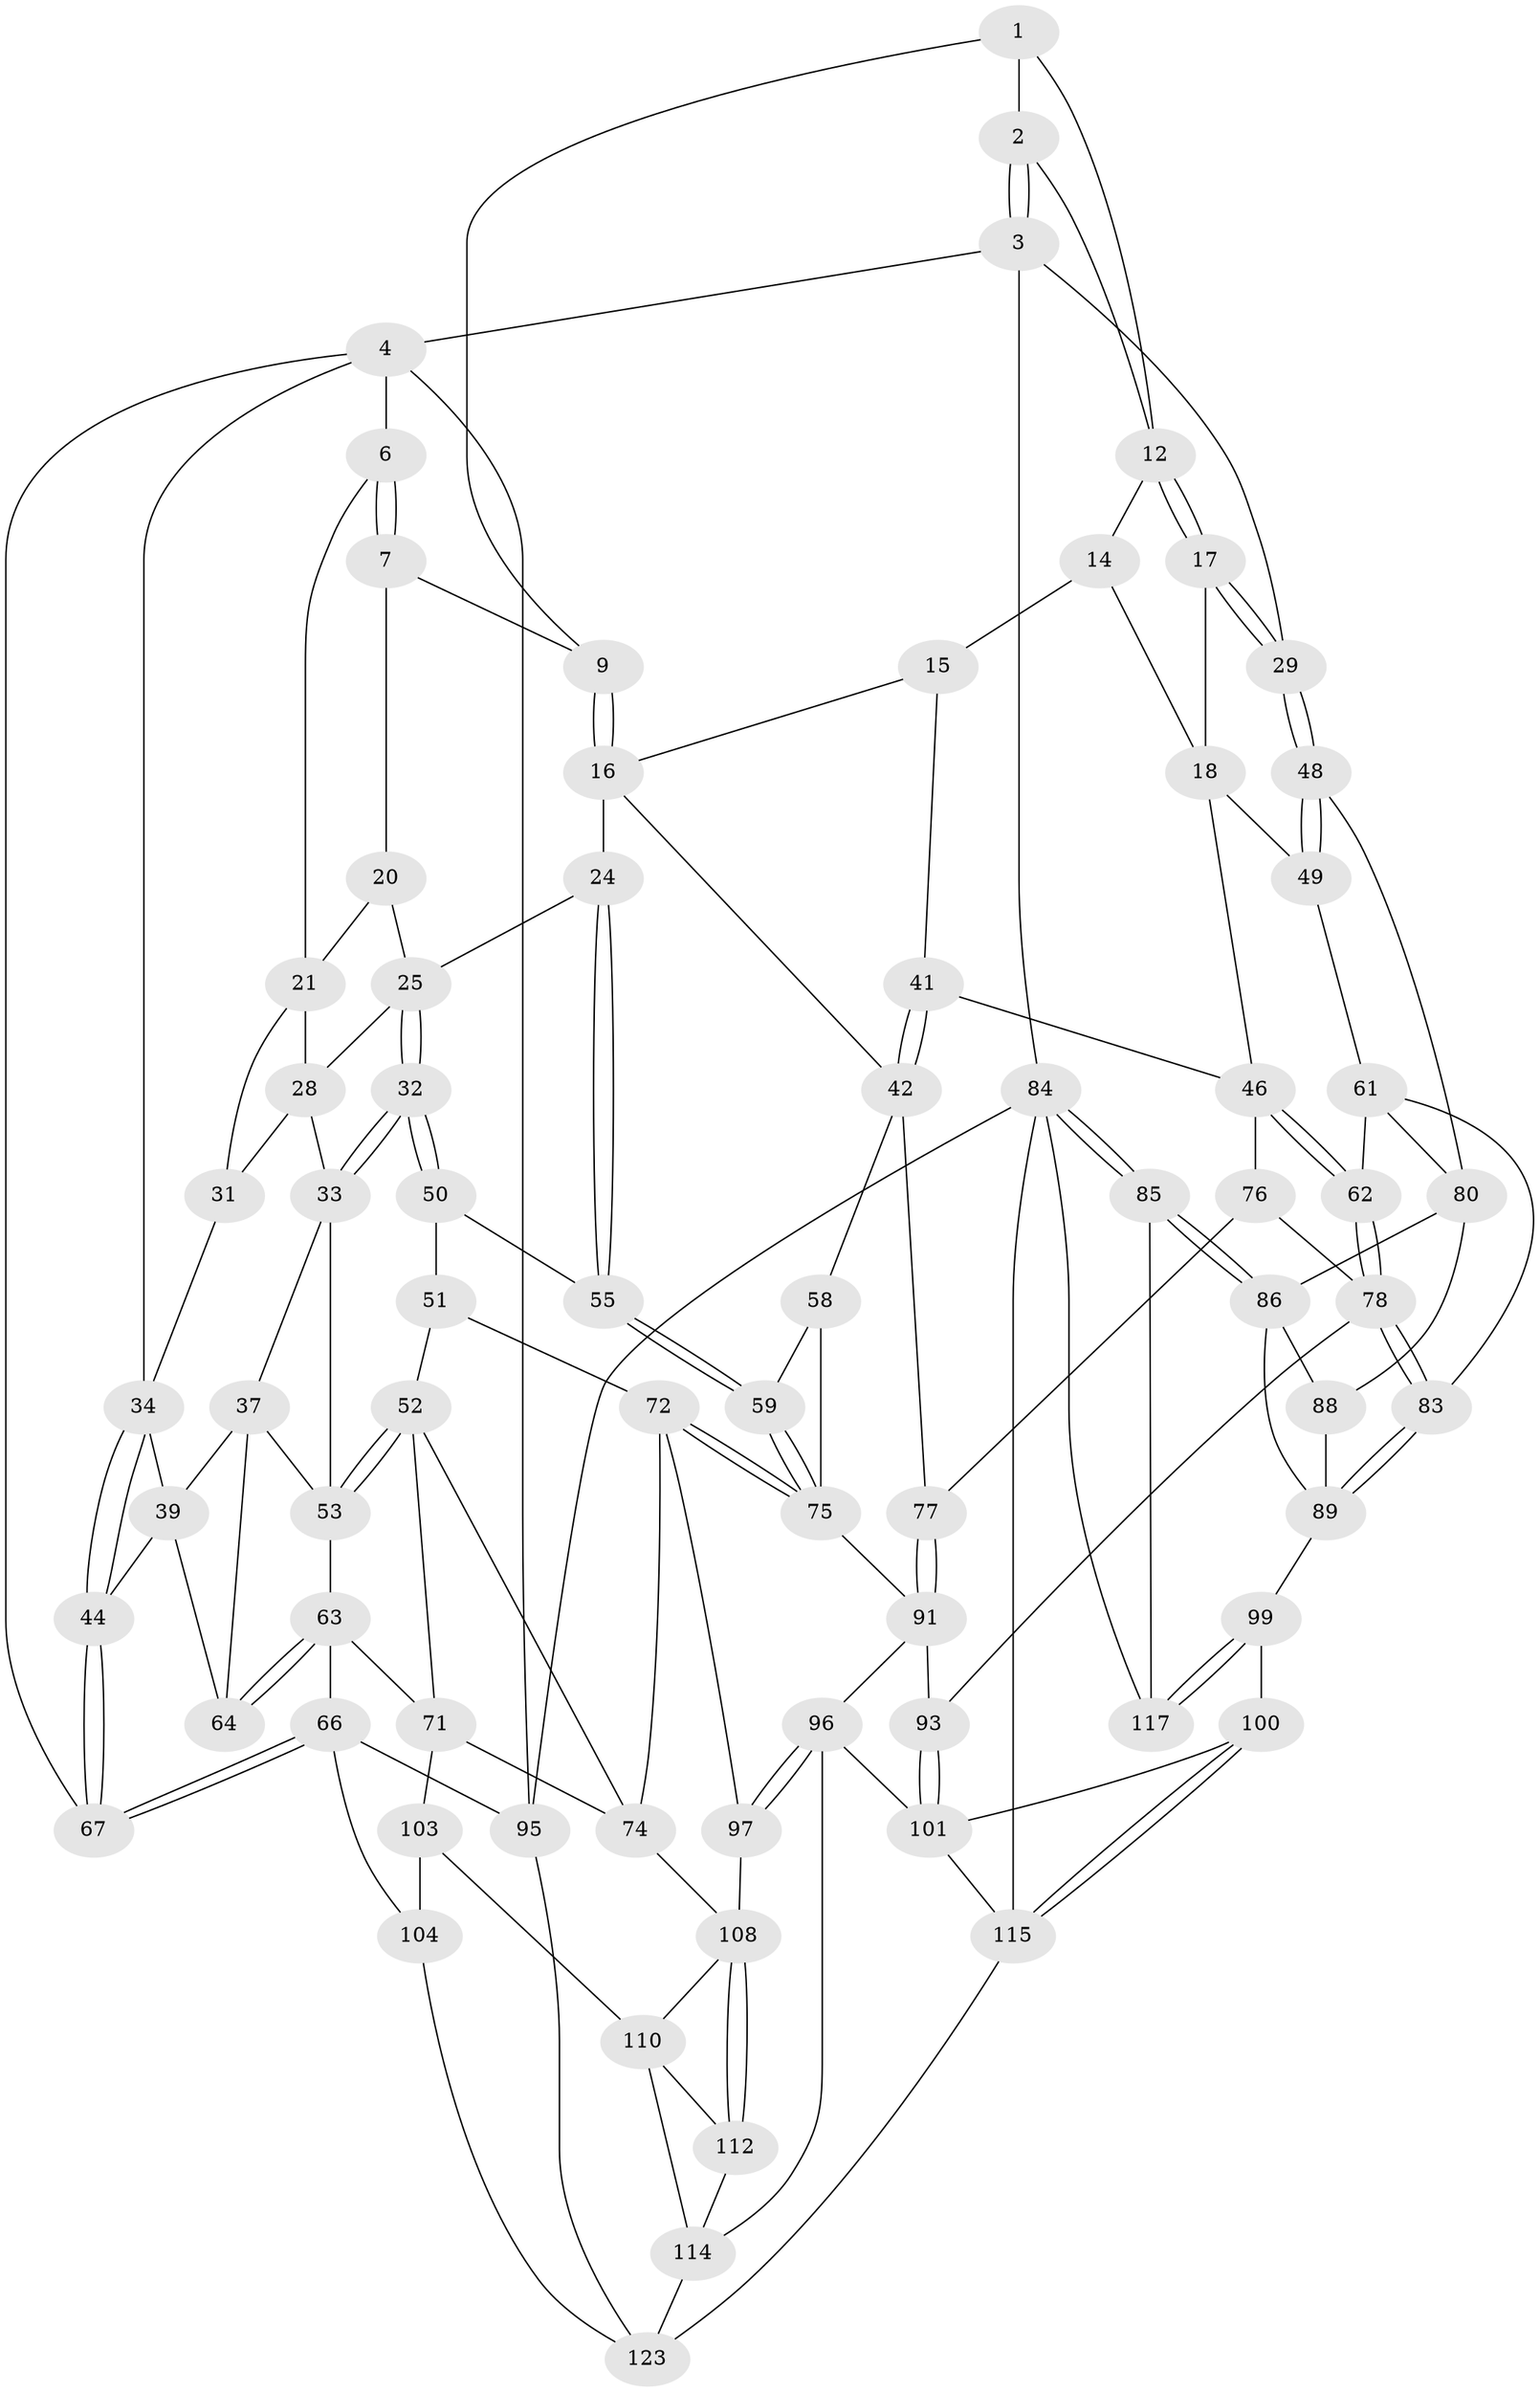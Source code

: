 // original degree distribution, {3: 0.016129032258064516, 4: 0.24193548387096775, 6: 0.22580645161290322, 5: 0.5161290322580645}
// Generated by graph-tools (version 1.1) at 2025/42/03/06/25 10:42:30]
// undirected, 75 vertices, 164 edges
graph export_dot {
graph [start="1"]
  node [color=gray90,style=filled];
  1 [pos="+0.7257066073149961+0",super="+8"];
  2 [pos="+0.8231095124963141+0",super="+11"];
  3 [pos="+1+0",super="+27"];
  4 [pos="+0+0",super="+5"];
  6 [pos="+0+0"];
  7 [pos="+0.36625880589647397+0",super="+10"];
  9 [pos="+0.5103703283605935+0.11365745269578831"];
  12 [pos="+0.9147182269645486+0.13798872592035932",super="+13"];
  14 [pos="+0.7171198898560475+0",super="+19"];
  15 [pos="+0.5947238632661209+0.21937191398635364",super="+40"];
  16 [pos="+0.592491745665693+0.21961999628142348",super="+23"];
  17 [pos="+0.894111204726164+0.2032497666445635"];
  18 [pos="+0.8385320057843049+0.23314782414098095",super="+45"];
  20 [pos="+0.37879128522397454+0.027230346282293965"];
  21 [pos="+0.285367533948046+0.12567923774682338",super="+22"];
  24 [pos="+0.45035560781205797+0.3001054955338834"];
  25 [pos="+0.4252144958758248+0.2913032937591815",super="+26"];
  28 [pos="+0.3373192344587904+0.22998794745852122",super="+30"];
  29 [pos="+1+0.2924867976748627"];
  31 [pos="+0.1784198646144952+0.2375119686811765"];
  32 [pos="+0.303515228706166+0.35025037629604355"];
  33 [pos="+0.24891558262236887+0.31866934868480656",super="+36"];
  34 [pos="+0.06213619149756807+0.26012174177312314",super="+35"];
  37 [pos="+0.1581572598223084+0.3922368890542063",super="+38"];
  39 [pos="+0.13161847733213686+0.3171751649778399",super="+43"];
  41 [pos="+0.6915592193315919+0.42959564202288875"];
  42 [pos="+0.6282808829981854+0.4693492877208535",super="+57"];
  44 [pos="+0+0.37034947394083223"];
  46 [pos="+0.8120856483629583+0.4443439859175612",super="+47"];
  48 [pos="+1+0.3661260151913216",super="+68"];
  49 [pos="+0.9720290599342082+0.36673127883983664",super="+60"];
  50 [pos="+0.29621882620374634+0.41650801282750594",super="+56"];
  51 [pos="+0.27252831552384305+0.46248781559574004",super="+69"];
  52 [pos="+0.24743440060391275+0.4710328488342909",super="+70"];
  53 [pos="+0.24043540222399534+0.4690363860307832",super="+54"];
  55 [pos="+0.4680619885384225+0.4532320212305101"];
  58 [pos="+0.5837694897566605+0.5050540194789515"];
  59 [pos="+0.4958461416392364+0.4721258423067362"];
  61 [pos="+0.8854177041813256+0.4789306458071209",super="+82"];
  62 [pos="+0.8449205641580497+0.4722586063241962"];
  63 [pos="+0.12322673356118172+0.47813257060120007",super="+65"];
  64 [pos="+0.11453694775464217+0.43500715441232496"];
  66 [pos="+0+0.6525733563528398",super="+94"];
  67 [pos="+0+0.40192945610896347"];
  71 [pos="+0.18947344973596814+0.6334756457341885",super="+102"];
  72 [pos="+0.35516789989856645+0.6379036637711321",super="+73"];
  74 [pos="+0.3222040623079593+0.669376475004962",super="+105"];
  75 [pos="+0.43253287398944856+0.6325765801406239",super="+90"];
  76 [pos="+0.7477038206674698+0.5789818723797886"];
  77 [pos="+0.6193302070694098+0.5283449236036678"];
  78 [pos="+0.8403645235490846+0.6397585296262855",super="+79"];
  80 [pos="+1+0.5891823306371934",super="+81"];
  83 [pos="+0.8414174296048654+0.6405164747157168"];
  84 [pos="+1+1",super="+119"];
  85 [pos="+1+0.9621598496352668",super="+121"];
  86 [pos="+1+0.7521144078065501",super="+87"];
  88 [pos="+0.8834862009207255+0.645503959313956"];
  89 [pos="+0.8506957877286591+0.6504968703296516",super="+98"];
  91 [pos="+0.6729389265594835+0.6783435129036821",super="+92"];
  93 [pos="+0.6960155393752939+0.6776334727806123"];
  95 [pos="+0+1"];
  96 [pos="+0.5598146005280626+0.8173114091991834",super="+107"];
  97 [pos="+0.45887771067005817+0.7785862367782226"];
  99 [pos="+0.8302442508848855+0.8171664127150994"];
  100 [pos="+0.8049986034520561+0.8125232611446377"];
  101 [pos="+0.7830037903202968+0.8044044531304675",super="+106"];
  103 [pos="+0.1208142857594712+0.8176581834062078",super="+111"];
  104 [pos="+0.02172914301008848+0.7961508928558777",super="+116"];
  108 [pos="+0.3322441460081132+0.8278510737088094",super="+109"];
  110 [pos="+0.18421465145992327+0.8976648833489603",super="+113"];
  112 [pos="+0.3360079167123169+0.835807202789206"];
  114 [pos="+0.4249049826740086+0.9010849319827545",super="+122"];
  115 [pos="+0.6250523638536113+0.9837919355731498",super="+120"];
  117 [pos="+0.8310085411306138+0.8197371727054122",super="+118"];
  123 [pos="+0.32516974125051+1",super="+124"];
  1 -- 2;
  1 -- 9;
  1 -- 12;
  2 -- 3 [weight=2];
  2 -- 3;
  2 -- 12;
  3 -- 4;
  3 -- 84;
  3 -- 29;
  4 -- 67;
  4 -- 95;
  4 -- 34;
  4 -- 6;
  6 -- 7;
  6 -- 7;
  6 -- 21;
  7 -- 9;
  7 -- 20;
  9 -- 16;
  9 -- 16;
  12 -- 17;
  12 -- 17;
  12 -- 14;
  14 -- 15 [weight=2];
  14 -- 18;
  15 -- 16;
  15 -- 41;
  16 -- 24;
  16 -- 42;
  17 -- 18;
  17 -- 29;
  17 -- 29;
  18 -- 49;
  18 -- 46;
  20 -- 21;
  20 -- 25;
  21 -- 28;
  21 -- 31;
  24 -- 25;
  24 -- 55;
  24 -- 55;
  25 -- 32;
  25 -- 32;
  25 -- 28;
  28 -- 33;
  28 -- 31;
  29 -- 48;
  29 -- 48;
  31 -- 34;
  32 -- 33;
  32 -- 33;
  32 -- 50;
  32 -- 50;
  33 -- 37;
  33 -- 53;
  34 -- 44;
  34 -- 44;
  34 -- 39;
  37 -- 64;
  37 -- 39;
  37 -- 53;
  39 -- 64;
  39 -- 44;
  41 -- 42;
  41 -- 42;
  41 -- 46;
  42 -- 58;
  42 -- 77;
  44 -- 67;
  44 -- 67;
  46 -- 62;
  46 -- 62;
  46 -- 76;
  48 -- 49 [weight=2];
  48 -- 49;
  48 -- 80;
  49 -- 61;
  50 -- 51 [weight=2];
  50 -- 55;
  51 -- 52;
  51 -- 72;
  52 -- 53;
  52 -- 53;
  52 -- 74;
  52 -- 71;
  53 -- 63;
  55 -- 59;
  55 -- 59;
  58 -- 59;
  58 -- 75;
  59 -- 75;
  59 -- 75;
  61 -- 62;
  61 -- 83;
  61 -- 80;
  62 -- 78;
  62 -- 78;
  63 -- 64;
  63 -- 64;
  63 -- 66;
  63 -- 71;
  66 -- 67;
  66 -- 67;
  66 -- 104;
  66 -- 95;
  71 -- 74;
  71 -- 103;
  72 -- 75;
  72 -- 75;
  72 -- 97;
  72 -- 74;
  74 -- 108;
  75 -- 91;
  76 -- 77;
  76 -- 78;
  77 -- 91;
  77 -- 91;
  78 -- 83;
  78 -- 83;
  78 -- 93;
  80 -- 86;
  80 -- 88;
  83 -- 89;
  83 -- 89;
  84 -- 85;
  84 -- 85;
  84 -- 95;
  84 -- 115;
  84 -- 117;
  85 -- 86;
  85 -- 86;
  85 -- 117 [weight=2];
  86 -- 88;
  86 -- 89;
  88 -- 89;
  89 -- 99;
  91 -- 93;
  91 -- 96;
  93 -- 101;
  93 -- 101;
  95 -- 123;
  96 -- 97;
  96 -- 97;
  96 -- 114;
  96 -- 101;
  97 -- 108;
  99 -- 100;
  99 -- 117;
  99 -- 117;
  100 -- 101;
  100 -- 115;
  100 -- 115;
  101 -- 115;
  103 -- 104 [weight=2];
  103 -- 110;
  104 -- 123;
  108 -- 112;
  108 -- 112;
  108 -- 110;
  110 -- 112;
  110 -- 114;
  112 -- 114;
  114 -- 123;
  115 -- 123;
}
